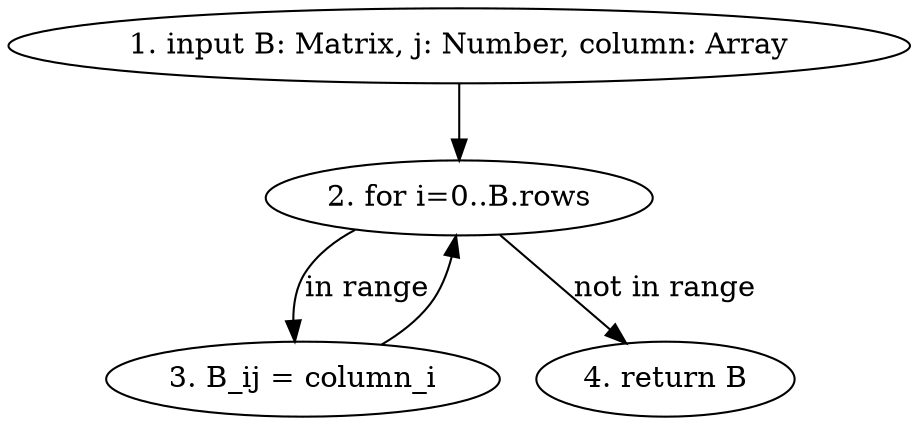 digraph G {
    INP [label="1. input B: Matrix, j: Number, column: Array"]
    FOR [label="2. for i=0..B.rows"]
    SET [label="3. B_ij = column_i"]
    RET [label="4. return B"]

    INP -> FOR
    FOR -> SET [label="in range"] 
    FOR -> RET [label="not in range"]
    SET -> FOR
}